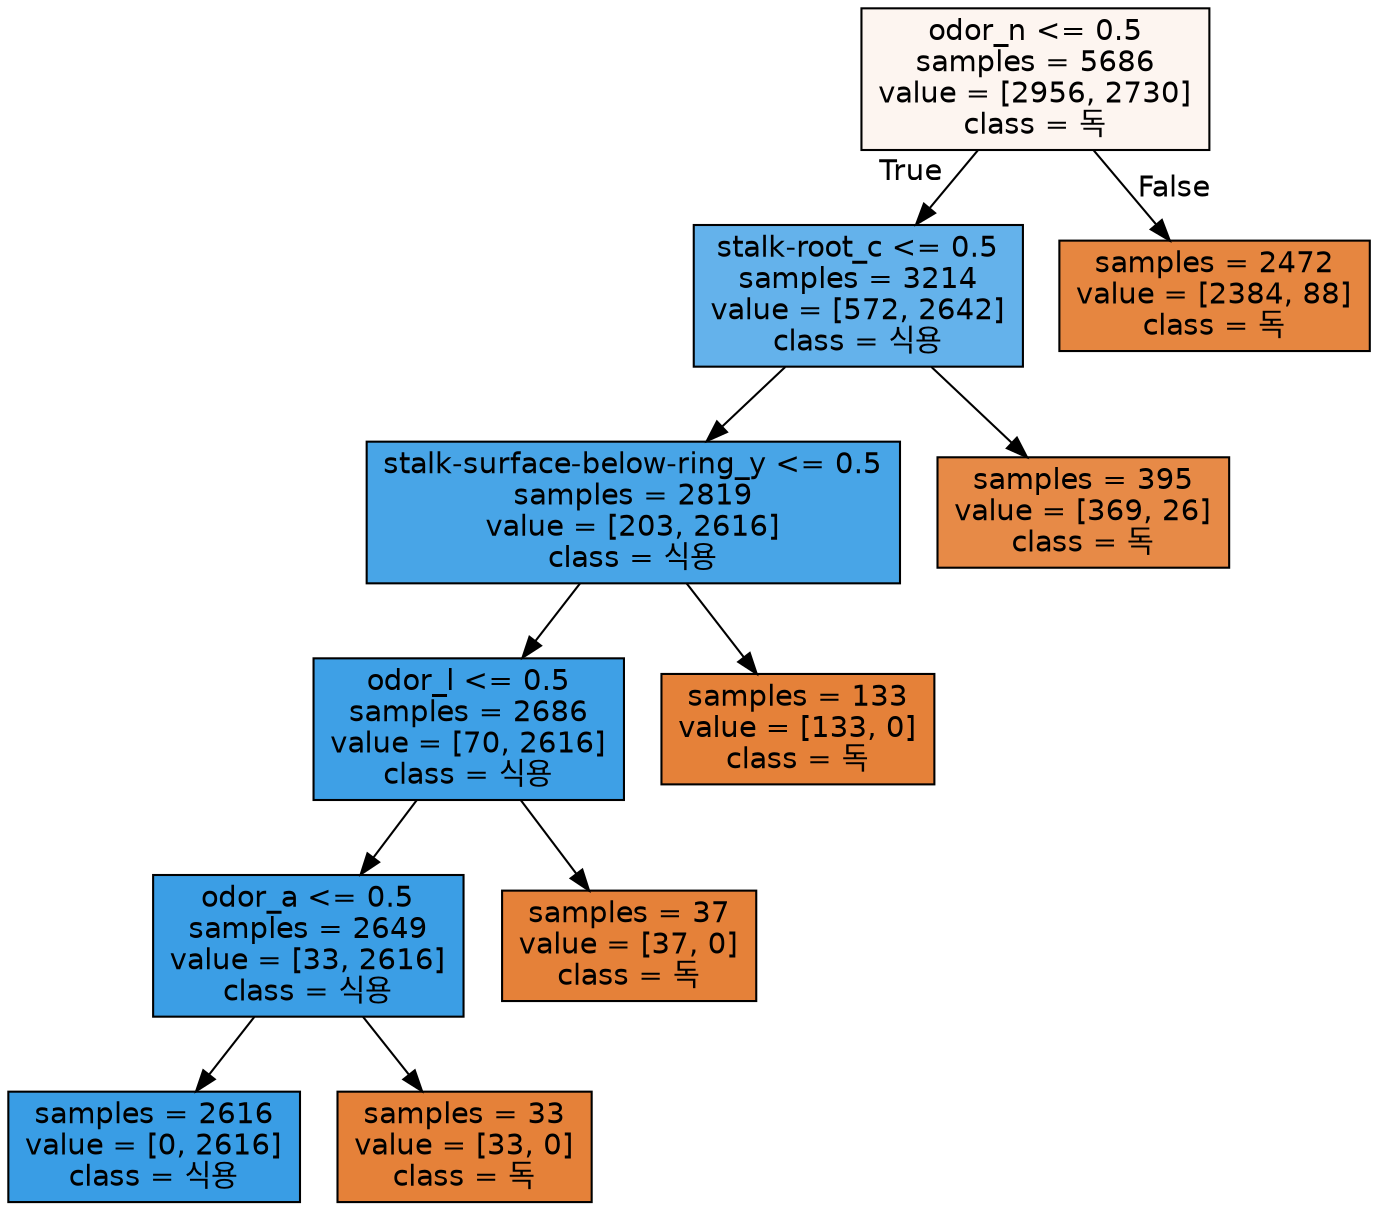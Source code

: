 digraph Tree {
node [shape=box, style="filled", color="black", fontname="helvetica"] ;
edge [fontname="helvetica"] ;
0 [label="odor_n <= 0.5\nsamples = 5686\nvalue = [2956, 2730]\nclass = 독", fillcolor="#fdf5f0"] ;
1 [label="stalk-root_c <= 0.5\nsamples = 3214\nvalue = [572, 2642]\nclass = 식용", fillcolor="#64b2eb"] ;
0 -> 1 [labeldistance=2.5, labelangle=45, headlabel="True"] ;
2 [label="stalk-surface-below-ring_y <= 0.5\nsamples = 2819\nvalue = [203, 2616]\nclass = 식용", fillcolor="#48a5e7"] ;
1 -> 2 ;
3 [label="odor_l <= 0.5\nsamples = 2686\nvalue = [70, 2616]\nclass = 식용", fillcolor="#3ea0e6"] ;
2 -> 3 ;
4 [label="odor_a <= 0.5\nsamples = 2649\nvalue = [33, 2616]\nclass = 식용", fillcolor="#3b9ee5"] ;
3 -> 4 ;
5 [label="samples = 2616\nvalue = [0, 2616]\nclass = 식용", fillcolor="#399de5"] ;
4 -> 5 ;
6 [label="samples = 33\nvalue = [33, 0]\nclass = 독", fillcolor="#e58139"] ;
4 -> 6 ;
7 [label="samples = 37\nvalue = [37, 0]\nclass = 독", fillcolor="#e58139"] ;
3 -> 7 ;
8 [label="samples = 133\nvalue = [133, 0]\nclass = 독", fillcolor="#e58139"] ;
2 -> 8 ;
9 [label="samples = 395\nvalue = [369, 26]\nclass = 독", fillcolor="#e78a47"] ;
1 -> 9 ;
10 [label="samples = 2472\nvalue = [2384, 88]\nclass = 독", fillcolor="#e68640"] ;
0 -> 10 [labeldistance=2.5, labelangle=-45, headlabel="False"] ;
}